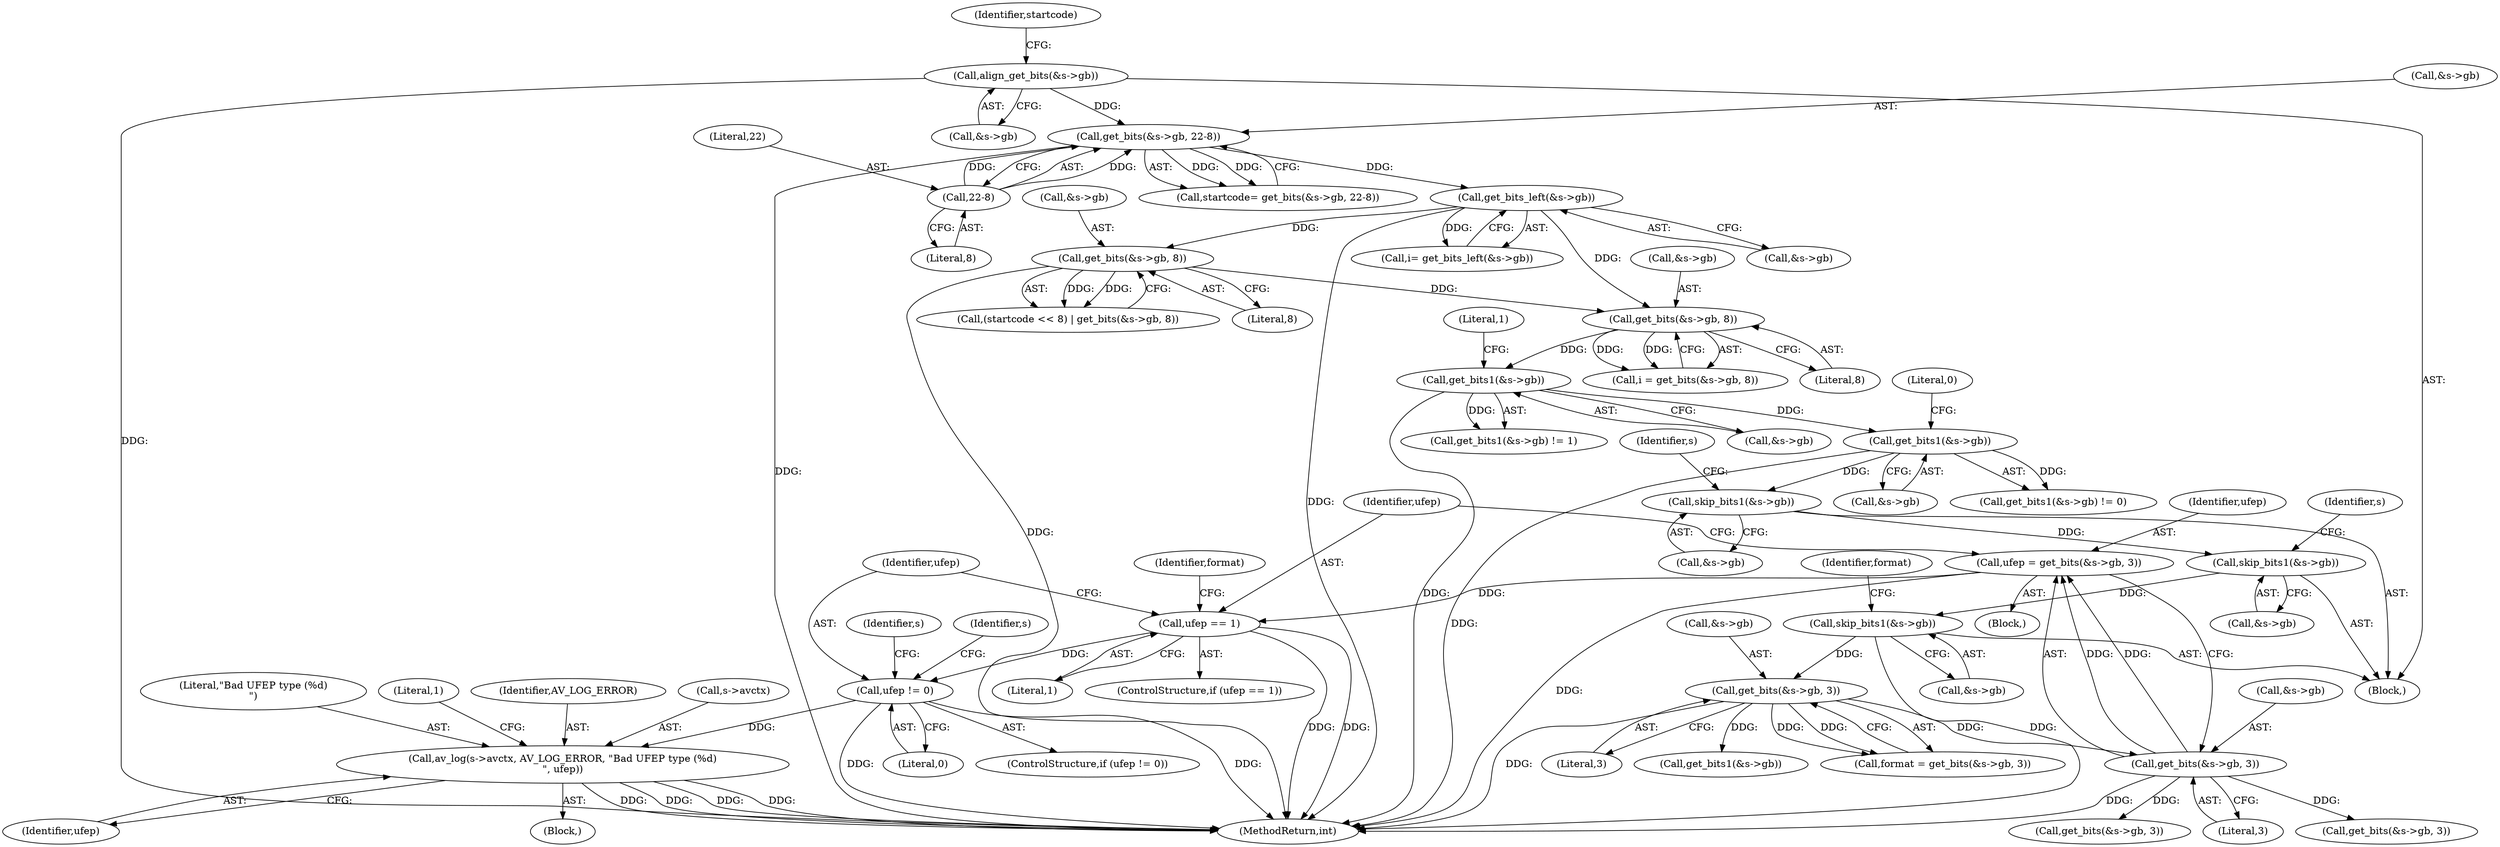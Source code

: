 digraph "0_libav_0a49a62f998747cfa564d98d36a459fe70d3299b@pointer" {
"1000624" [label="(Call,av_log(s->avctx, AV_LOG_ERROR, \"Bad UFEP type (%d)\n\", ufep))"];
"1000620" [label="(Call,ufep != 0)"];
"1000447" [label="(Call,ufep == 1)"];
"1000438" [label="(Call,ufep = get_bits(&s->gb, 3))"];
"1000440" [label="(Call,get_bits(&s->gb, 3))"];
"1000292" [label="(Call,get_bits(&s->gb, 3))"];
"1000285" [label="(Call,skip_bits1(&s->gb))"];
"1000280" [label="(Call,skip_bits1(&s->gb))"];
"1000275" [label="(Call,skip_bits1(&s->gb))"];
"1000259" [label="(Call,get_bits1(&s->gb))"];
"1000241" [label="(Call,get_bits1(&s->gb))"];
"1000207" [label="(Call,get_bits(&s->gb, 8))"];
"1000179" [label="(Call,get_bits(&s->gb, 8))"];
"1000160" [label="(Call,get_bits_left(&s->gb))"];
"1000149" [label="(Call,get_bits(&s->gb, 22-8))"];
"1000142" [label="(Call,align_get_bits(&s->gb))"];
"1000154" [label="(Call,22-8)"];
"1000150" [label="(Call,&s->gb)"];
"1000629" [label="(Literal,\"Bad UFEP type (%d)\n\")"];
"1000288" [label="(Identifier,s)"];
"1000622" [label="(Literal,0)"];
"1000283" [label="(Identifier,s)"];
"1000452" [label="(Identifier,format)"];
"1000149" [label="(Call,get_bits(&s->gb, 22-8))"];
"1000258" [label="(Call,get_bits1(&s->gb) != 0)"];
"1000160" [label="(Call,get_bits_left(&s->gb))"];
"1000147" [label="(Call,startcode= get_bits(&s->gb, 22-8))"];
"1000291" [label="(Identifier,format)"];
"1000638" [label="(Call,get_bits(&s->gb, 3))"];
"1000621" [label="(Identifier,ufep)"];
"1000156" [label="(Literal,8)"];
"1000449" [label="(Literal,1)"];
"1000184" [label="(Literal,8)"];
"1000208" [label="(Call,&s->gb)"];
"1000446" [label="(ControlStructure,if (ufep == 1))"];
"1000440" [label="(Call,get_bits(&s->gb, 3))"];
"1000180" [label="(Call,&s->gb)"];
"1000620" [label="(Call,ufep != 0)"];
"1000276" [label="(Call,&s->gb)"];
"1000241" [label="(Call,get_bits1(&s->gb))"];
"1000175" [label="(Call,(startcode << 8) | get_bits(&s->gb, 8))"];
"1000633" [label="(Literal,1)"];
"1000448" [label="(Identifier,ufep)"];
"1000212" [label="(Literal,8)"];
"1000624" [label="(Call,av_log(s->avctx, AV_LOG_ERROR, \"Bad UFEP type (%d)\n\", ufep))"];
"1000438" [label="(Call,ufep = get_bits(&s->gb, 3))"];
"1000292" [label="(Call,get_bits(&s->gb, 3))"];
"1000275" [label="(Call,skip_bits1(&s->gb))"];
"1000431" [label="(Block,)"];
"1000441" [label="(Call,&s->gb)"];
"1000626" [label="(Identifier,s)"];
"1000242" [label="(Call,&s->gb)"];
"1000264" [label="(Literal,0)"];
"1000161" [label="(Call,&s->gb)"];
"1000143" [label="(Call,&s->gb)"];
"1001092" [label="(MethodReturn,int)"];
"1000136" [label="(Block,)"];
"1000453" [label="(Call,get_bits(&s->gb, 3))"];
"1000297" [label="(Literal,3)"];
"1000619" [label="(ControlStructure,if (ufep != 0))"];
"1000286" [label="(Call,&s->gb)"];
"1000260" [label="(Call,&s->gb)"];
"1000293" [label="(Call,&s->gb)"];
"1000148" [label="(Identifier,startcode)"];
"1000636" [label="(Identifier,s)"];
"1000630" [label="(Identifier,ufep)"];
"1000623" [label="(Block,)"];
"1000628" [label="(Identifier,AV_LOG_ERROR)"];
"1000338" [label="(Call,get_bits1(&s->gb))"];
"1000179" [label="(Call,get_bits(&s->gb, 8))"];
"1000158" [label="(Call,i= get_bits_left(&s->gb))"];
"1000155" [label="(Literal,22)"];
"1000259" [label="(Call,get_bits1(&s->gb))"];
"1000439" [label="(Identifier,ufep)"];
"1000625" [label="(Call,s->avctx)"];
"1000445" [label="(Literal,3)"];
"1000240" [label="(Call,get_bits1(&s->gb) != 1)"];
"1000246" [label="(Literal,1)"];
"1000154" [label="(Call,22-8)"];
"1000142" [label="(Call,align_get_bits(&s->gb))"];
"1000205" [label="(Call,i = get_bits(&s->gb, 8))"];
"1000280" [label="(Call,skip_bits1(&s->gb))"];
"1000281" [label="(Call,&s->gb)"];
"1000290" [label="(Call,format = get_bits(&s->gb, 3))"];
"1000285" [label="(Call,skip_bits1(&s->gb))"];
"1000207" [label="(Call,get_bits(&s->gb, 8))"];
"1000447" [label="(Call,ufep == 1)"];
"1000624" -> "1000623"  [label="AST: "];
"1000624" -> "1000630"  [label="CFG: "];
"1000625" -> "1000624"  [label="AST: "];
"1000628" -> "1000624"  [label="AST: "];
"1000629" -> "1000624"  [label="AST: "];
"1000630" -> "1000624"  [label="AST: "];
"1000633" -> "1000624"  [label="CFG: "];
"1000624" -> "1001092"  [label="DDG: "];
"1000624" -> "1001092"  [label="DDG: "];
"1000624" -> "1001092"  [label="DDG: "];
"1000624" -> "1001092"  [label="DDG: "];
"1000620" -> "1000624"  [label="DDG: "];
"1000620" -> "1000619"  [label="AST: "];
"1000620" -> "1000622"  [label="CFG: "];
"1000621" -> "1000620"  [label="AST: "];
"1000622" -> "1000620"  [label="AST: "];
"1000626" -> "1000620"  [label="CFG: "];
"1000636" -> "1000620"  [label="CFG: "];
"1000620" -> "1001092"  [label="DDG: "];
"1000620" -> "1001092"  [label="DDG: "];
"1000447" -> "1000620"  [label="DDG: "];
"1000447" -> "1000446"  [label="AST: "];
"1000447" -> "1000449"  [label="CFG: "];
"1000448" -> "1000447"  [label="AST: "];
"1000449" -> "1000447"  [label="AST: "];
"1000452" -> "1000447"  [label="CFG: "];
"1000621" -> "1000447"  [label="CFG: "];
"1000447" -> "1001092"  [label="DDG: "];
"1000447" -> "1001092"  [label="DDG: "];
"1000438" -> "1000447"  [label="DDG: "];
"1000438" -> "1000431"  [label="AST: "];
"1000438" -> "1000440"  [label="CFG: "];
"1000439" -> "1000438"  [label="AST: "];
"1000440" -> "1000438"  [label="AST: "];
"1000448" -> "1000438"  [label="CFG: "];
"1000438" -> "1001092"  [label="DDG: "];
"1000440" -> "1000438"  [label="DDG: "];
"1000440" -> "1000438"  [label="DDG: "];
"1000440" -> "1000445"  [label="CFG: "];
"1000441" -> "1000440"  [label="AST: "];
"1000445" -> "1000440"  [label="AST: "];
"1000440" -> "1001092"  [label="DDG: "];
"1000292" -> "1000440"  [label="DDG: "];
"1000440" -> "1000453"  [label="DDG: "];
"1000440" -> "1000638"  [label="DDG: "];
"1000292" -> "1000290"  [label="AST: "];
"1000292" -> "1000297"  [label="CFG: "];
"1000293" -> "1000292"  [label="AST: "];
"1000297" -> "1000292"  [label="AST: "];
"1000290" -> "1000292"  [label="CFG: "];
"1000292" -> "1001092"  [label="DDG: "];
"1000292" -> "1000290"  [label="DDG: "];
"1000292" -> "1000290"  [label="DDG: "];
"1000285" -> "1000292"  [label="DDG: "];
"1000292" -> "1000338"  [label="DDG: "];
"1000285" -> "1000136"  [label="AST: "];
"1000285" -> "1000286"  [label="CFG: "];
"1000286" -> "1000285"  [label="AST: "];
"1000291" -> "1000285"  [label="CFG: "];
"1000285" -> "1001092"  [label="DDG: "];
"1000280" -> "1000285"  [label="DDG: "];
"1000280" -> "1000136"  [label="AST: "];
"1000280" -> "1000281"  [label="CFG: "];
"1000281" -> "1000280"  [label="AST: "];
"1000288" -> "1000280"  [label="CFG: "];
"1000275" -> "1000280"  [label="DDG: "];
"1000275" -> "1000136"  [label="AST: "];
"1000275" -> "1000276"  [label="CFG: "];
"1000276" -> "1000275"  [label="AST: "];
"1000283" -> "1000275"  [label="CFG: "];
"1000259" -> "1000275"  [label="DDG: "];
"1000259" -> "1000258"  [label="AST: "];
"1000259" -> "1000260"  [label="CFG: "];
"1000260" -> "1000259"  [label="AST: "];
"1000264" -> "1000259"  [label="CFG: "];
"1000259" -> "1001092"  [label="DDG: "];
"1000259" -> "1000258"  [label="DDG: "];
"1000241" -> "1000259"  [label="DDG: "];
"1000241" -> "1000240"  [label="AST: "];
"1000241" -> "1000242"  [label="CFG: "];
"1000242" -> "1000241"  [label="AST: "];
"1000246" -> "1000241"  [label="CFG: "];
"1000241" -> "1001092"  [label="DDG: "];
"1000241" -> "1000240"  [label="DDG: "];
"1000207" -> "1000241"  [label="DDG: "];
"1000207" -> "1000205"  [label="AST: "];
"1000207" -> "1000212"  [label="CFG: "];
"1000208" -> "1000207"  [label="AST: "];
"1000212" -> "1000207"  [label="AST: "];
"1000205" -> "1000207"  [label="CFG: "];
"1000207" -> "1000205"  [label="DDG: "];
"1000207" -> "1000205"  [label="DDG: "];
"1000179" -> "1000207"  [label="DDG: "];
"1000160" -> "1000207"  [label="DDG: "];
"1000179" -> "1000175"  [label="AST: "];
"1000179" -> "1000184"  [label="CFG: "];
"1000180" -> "1000179"  [label="AST: "];
"1000184" -> "1000179"  [label="AST: "];
"1000175" -> "1000179"  [label="CFG: "];
"1000179" -> "1001092"  [label="DDG: "];
"1000179" -> "1000175"  [label="DDG: "];
"1000179" -> "1000175"  [label="DDG: "];
"1000160" -> "1000179"  [label="DDG: "];
"1000160" -> "1000158"  [label="AST: "];
"1000160" -> "1000161"  [label="CFG: "];
"1000161" -> "1000160"  [label="AST: "];
"1000158" -> "1000160"  [label="CFG: "];
"1000160" -> "1001092"  [label="DDG: "];
"1000160" -> "1000158"  [label="DDG: "];
"1000149" -> "1000160"  [label="DDG: "];
"1000149" -> "1000147"  [label="AST: "];
"1000149" -> "1000154"  [label="CFG: "];
"1000150" -> "1000149"  [label="AST: "];
"1000154" -> "1000149"  [label="AST: "];
"1000147" -> "1000149"  [label="CFG: "];
"1000149" -> "1001092"  [label="DDG: "];
"1000149" -> "1000147"  [label="DDG: "];
"1000149" -> "1000147"  [label="DDG: "];
"1000142" -> "1000149"  [label="DDG: "];
"1000154" -> "1000149"  [label="DDG: "];
"1000154" -> "1000149"  [label="DDG: "];
"1000142" -> "1000136"  [label="AST: "];
"1000142" -> "1000143"  [label="CFG: "];
"1000143" -> "1000142"  [label="AST: "];
"1000148" -> "1000142"  [label="CFG: "];
"1000142" -> "1001092"  [label="DDG: "];
"1000154" -> "1000156"  [label="CFG: "];
"1000155" -> "1000154"  [label="AST: "];
"1000156" -> "1000154"  [label="AST: "];
}
